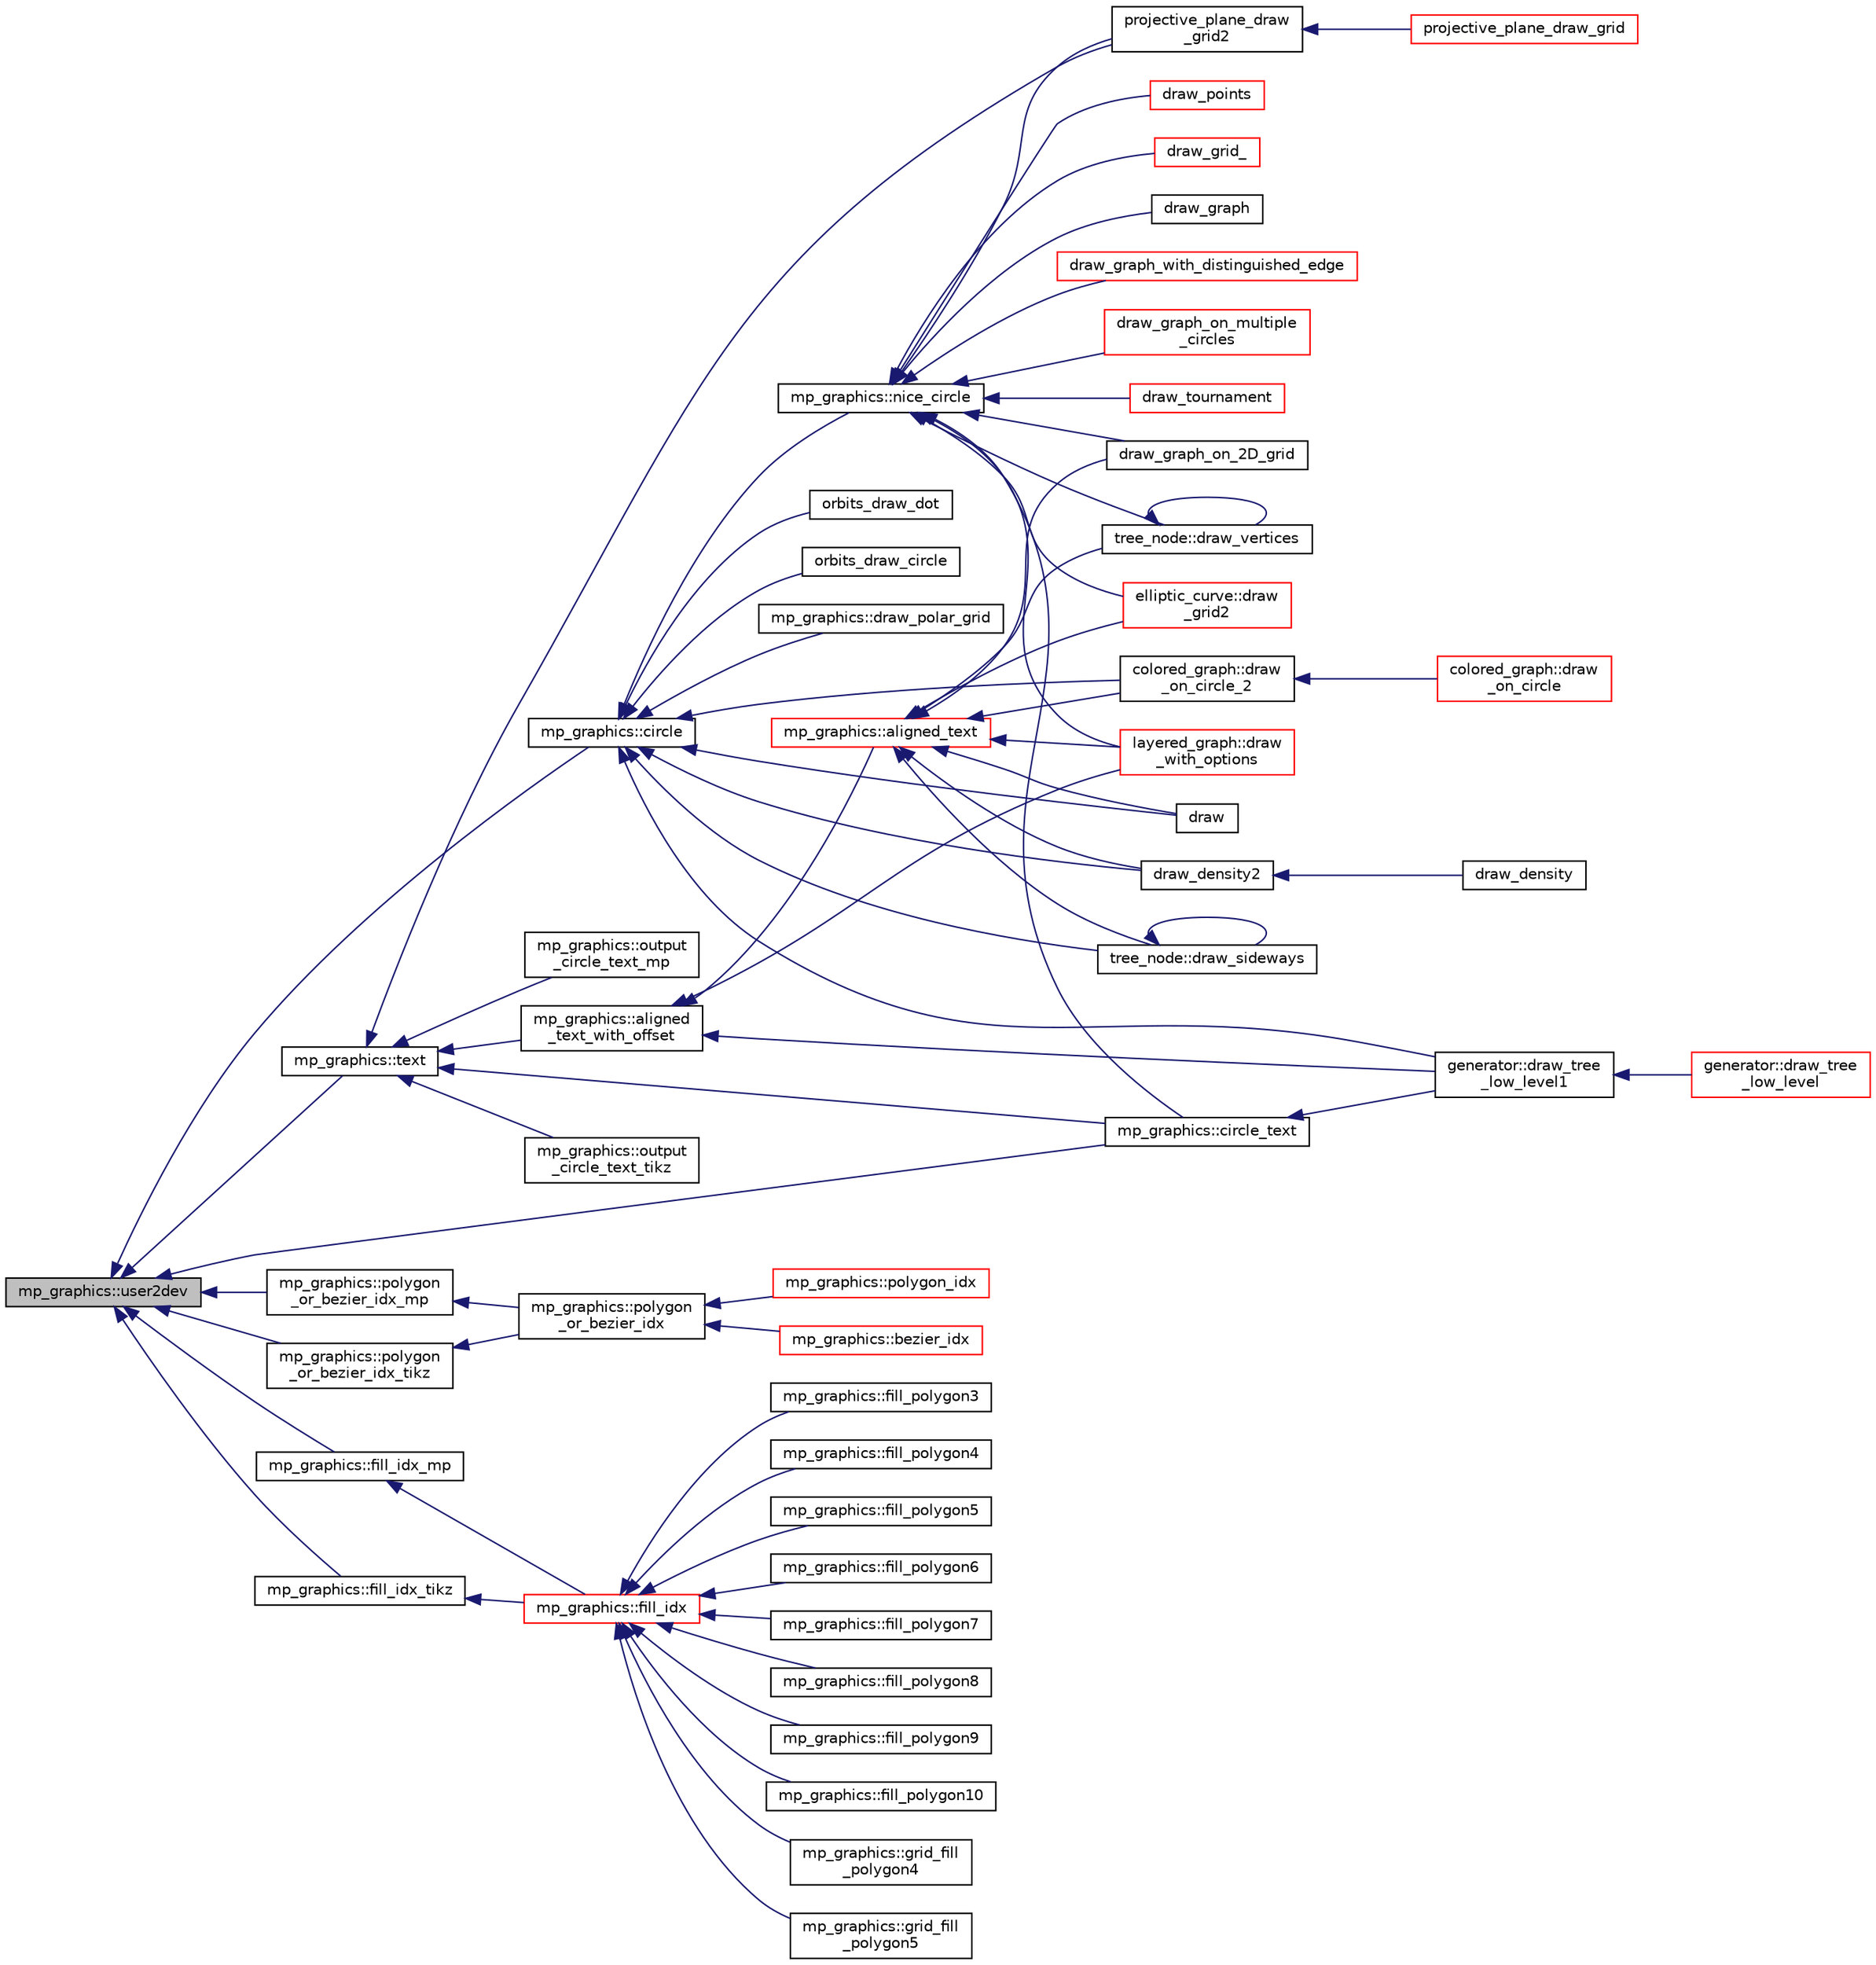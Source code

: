 digraph "mp_graphics::user2dev"
{
  edge [fontname="Helvetica",fontsize="10",labelfontname="Helvetica",labelfontsize="10"];
  node [fontname="Helvetica",fontsize="10",shape=record];
  rankdir="LR";
  Node8093 [label="mp_graphics::user2dev",height=0.2,width=0.4,color="black", fillcolor="grey75", style="filled", fontcolor="black"];
  Node8093 -> Node8094 [dir="back",color="midnightblue",fontsize="10",style="solid",fontname="Helvetica"];
  Node8094 [label="mp_graphics::text",height=0.2,width=0.4,color="black", fillcolor="white", style="filled",URL="$da/d2c/classmp__graphics.html#ae92ece77cf1942bfee760d6cf854b74b"];
  Node8094 -> Node8095 [dir="back",color="midnightblue",fontsize="10",style="solid",fontname="Helvetica"];
  Node8095 [label="mp_graphics::aligned\l_text_with_offset",height=0.2,width=0.4,color="black", fillcolor="white", style="filled",URL="$da/d2c/classmp__graphics.html#a3b5a8558ee721bd8b9ed36e732317679"];
  Node8095 -> Node8096 [dir="back",color="midnightblue",fontsize="10",style="solid",fontname="Helvetica"];
  Node8096 [label="layered_graph::draw\l_with_options",height=0.2,width=0.4,color="red", fillcolor="white", style="filled",URL="$da/db1/classlayered__graph.html#a4c76e40c6cf5bfb2ab2df20c33e846bc"];
  Node8095 -> Node8122 [dir="back",color="midnightblue",fontsize="10",style="solid",fontname="Helvetica"];
  Node8122 [label="mp_graphics::aligned_text",height=0.2,width=0.4,color="red", fillcolor="white", style="filled",URL="$da/d2c/classmp__graphics.html#a52ca0d0e39640fe15c6a8bd8633c9e5a"];
  Node8122 -> Node8126 [dir="back",color="midnightblue",fontsize="10",style="solid",fontname="Helvetica"];
  Node8126 [label="colored_graph::draw\l_on_circle_2",height=0.2,width=0.4,color="black", fillcolor="white", style="filled",URL="$dc/de2/classcolored__graph.html#a5491c0aa5ba7e60fb694fe7fbbc5ce8a"];
  Node8126 -> Node8127 [dir="back",color="midnightblue",fontsize="10",style="solid",fontname="Helvetica"];
  Node8127 [label="colored_graph::draw\l_on_circle",height=0.2,width=0.4,color="red", fillcolor="white", style="filled",URL="$dc/de2/classcolored__graph.html#af5b7af38772c569cc0d6ab1d7c1fe20b"];
  Node8122 -> Node8096 [dir="back",color="midnightblue",fontsize="10",style="solid",fontname="Helvetica"];
  Node8122 -> Node8135 [dir="back",color="midnightblue",fontsize="10",style="solid",fontname="Helvetica"];
  Node8135 [label="draw",height=0.2,width=0.4,color="black", fillcolor="white", style="filled",URL="$d7/d04/graphics_8h.html#a2f0462cf6d66f0096ed82a8dad6e4c3d"];
  Node8122 -> Node8138 [dir="back",color="midnightblue",fontsize="10",style="solid",fontname="Helvetica"];
  Node8138 [label="draw_graph_on_2D_grid",height=0.2,width=0.4,color="black", fillcolor="white", style="filled",URL="$d7/d04/graphics_8h.html#af1fb7eed73ca4b08ce41329c6b843f6b"];
  Node8122 -> Node8152 [dir="back",color="midnightblue",fontsize="10",style="solid",fontname="Helvetica"];
  Node8152 [label="draw_density2",height=0.2,width=0.4,color="black", fillcolor="white", style="filled",URL="$de/dea/plot_8_c.html#a4325acc4eb31709cb6d3e5055c5196de"];
  Node8152 -> Node8153 [dir="back",color="midnightblue",fontsize="10",style="solid",fontname="Helvetica"];
  Node8153 [label="draw_density",height=0.2,width=0.4,color="black", fillcolor="white", style="filled",URL="$de/dea/plot_8_c.html#aacb709615412b4c930421172d579dbba"];
  Node8122 -> Node8131 [dir="back",color="midnightblue",fontsize="10",style="solid",fontname="Helvetica"];
  Node8131 [label="tree_node::draw_vertices",height=0.2,width=0.4,color="black", fillcolor="white", style="filled",URL="$df/dbf/classtree__node.html#a8eaf9ec1be67f5e8110b8b38fbe8a7ab"];
  Node8131 -> Node8131 [dir="back",color="midnightblue",fontsize="10",style="solid",fontname="Helvetica"];
  Node8122 -> Node8156 [dir="back",color="midnightblue",fontsize="10",style="solid",fontname="Helvetica"];
  Node8156 [label="tree_node::draw_sideways",height=0.2,width=0.4,color="black", fillcolor="white", style="filled",URL="$df/dbf/classtree__node.html#a9b2f0bf6523c86a1fe755f6186180adb"];
  Node8156 -> Node8156 [dir="back",color="midnightblue",fontsize="10",style="solid",fontname="Helvetica"];
  Node8122 -> Node8150 [dir="back",color="midnightblue",fontsize="10",style="solid",fontname="Helvetica"];
  Node8150 [label="elliptic_curve::draw\l_grid2",height=0.2,width=0.4,color="red", fillcolor="white", style="filled",URL="$d3/dea/classelliptic__curve.html#a20f858541aed9bfaabdf69b10f18cdbe"];
  Node8095 -> Node8157 [dir="back",color="midnightblue",fontsize="10",style="solid",fontname="Helvetica"];
  Node8157 [label="generator::draw_tree\l_low_level1",height=0.2,width=0.4,color="black", fillcolor="white", style="filled",URL="$d7/d73/classgenerator.html#a05c91a8f773c25fbad2e806201d5f0d3"];
  Node8157 -> Node8158 [dir="back",color="midnightblue",fontsize="10",style="solid",fontname="Helvetica"];
  Node8158 [label="generator::draw_tree\l_low_level",height=0.2,width=0.4,color="red", fillcolor="white", style="filled",URL="$d7/d73/classgenerator.html#a7ec4c0902ecfc19049792b60526ae446"];
  Node8094 -> Node8210 [dir="back",color="midnightblue",fontsize="10",style="solid",fontname="Helvetica"];
  Node8210 [label="mp_graphics::circle_text",height=0.2,width=0.4,color="black", fillcolor="white", style="filled",URL="$da/d2c/classmp__graphics.html#aa50563fd445efab70c7abc5700c6049b"];
  Node8210 -> Node8157 [dir="back",color="midnightblue",fontsize="10",style="solid",fontname="Helvetica"];
  Node8094 -> Node8211 [dir="back",color="midnightblue",fontsize="10",style="solid",fontname="Helvetica"];
  Node8211 [label="mp_graphics::output\l_circle_text_mp",height=0.2,width=0.4,color="black", fillcolor="white", style="filled",URL="$da/d2c/classmp__graphics.html#a26ee112bf3b6577bc197456632fc5d94"];
  Node8094 -> Node8212 [dir="back",color="midnightblue",fontsize="10",style="solid",fontname="Helvetica"];
  Node8212 [label="mp_graphics::output\l_circle_text_tikz",height=0.2,width=0.4,color="black", fillcolor="white", style="filled",URL="$da/d2c/classmp__graphics.html#ac00ec544b0f24fb84caae9f6ef174c84"];
  Node8094 -> Node8143 [dir="back",color="midnightblue",fontsize="10",style="solid",fontname="Helvetica"];
  Node8143 [label="projective_plane_draw\l_grid2",height=0.2,width=0.4,color="black", fillcolor="white", style="filled",URL="$de/dea/plot_8_c.html#ab39804332acaaaaa6c7f3fd56ac914b3"];
  Node8143 -> Node8144 [dir="back",color="midnightblue",fontsize="10",style="solid",fontname="Helvetica"];
  Node8144 [label="projective_plane_draw_grid",height=0.2,width=0.4,color="red", fillcolor="white", style="filled",URL="$de/dea/plot_8_c.html#a40dac96f82a9acafbf7d017f601b9880"];
  Node8093 -> Node8213 [dir="back",color="midnightblue",fontsize="10",style="solid",fontname="Helvetica"];
  Node8213 [label="mp_graphics::circle",height=0.2,width=0.4,color="black", fillcolor="white", style="filled",URL="$da/d2c/classmp__graphics.html#a0e1e32cdfd93dd41678a1dda2671ab6e"];
  Node8213 -> Node8126 [dir="back",color="midnightblue",fontsize="10",style="solid",fontname="Helvetica"];
  Node8213 -> Node8214 [dir="back",color="midnightblue",fontsize="10",style="solid",fontname="Helvetica"];
  Node8214 [label="orbits_draw_dot",height=0.2,width=0.4,color="black", fillcolor="white", style="filled",URL="$d9/d29/draw_8_c.html#a20a270e8cc52b4a32cdd36bfa75d849e"];
  Node8213 -> Node8215 [dir="back",color="midnightblue",fontsize="10",style="solid",fontname="Helvetica"];
  Node8215 [label="orbits_draw_circle",height=0.2,width=0.4,color="black", fillcolor="white", style="filled",URL="$d9/d29/draw_8_c.html#aab67c26d29e82151142b788f15c5fe1e"];
  Node8213 -> Node8135 [dir="back",color="midnightblue",fontsize="10",style="solid",fontname="Helvetica"];
  Node8213 -> Node8216 [dir="back",color="midnightblue",fontsize="10",style="solid",fontname="Helvetica"];
  Node8216 [label="mp_graphics::draw_polar_grid",height=0.2,width=0.4,color="black", fillcolor="white", style="filled",URL="$da/d2c/classmp__graphics.html#a6fddb7e055dd8099413f41489342fcff"];
  Node8213 -> Node8217 [dir="back",color="midnightblue",fontsize="10",style="solid",fontname="Helvetica"];
  Node8217 [label="mp_graphics::nice_circle",height=0.2,width=0.4,color="black", fillcolor="white", style="filled",URL="$da/d2c/classmp__graphics.html#a29055ee6a26b527757614c4e75911ade"];
  Node8217 -> Node8218 [dir="back",color="midnightblue",fontsize="10",style="solid",fontname="Helvetica"];
  Node8218 [label="draw_points",height=0.2,width=0.4,color="red", fillcolor="white", style="filled",URL="$d4/de8/conic_8_c.html#aee69d86bdad98af95960ee1aa7effa3a"];
  Node8217 -> Node8219 [dir="back",color="midnightblue",fontsize="10",style="solid",fontname="Helvetica"];
  Node8219 [label="draw_grid_",height=0.2,width=0.4,color="red", fillcolor="white", style="filled",URL="$da/d6d/field_8_c.html#a7d63b7cbb41f5eee173cf829ac238a23"];
  Node8217 -> Node8096 [dir="back",color="midnightblue",fontsize="10",style="solid",fontname="Helvetica"];
  Node8217 -> Node8222 [dir="back",color="midnightblue",fontsize="10",style="solid",fontname="Helvetica"];
  Node8222 [label="draw_graph",height=0.2,width=0.4,color="black", fillcolor="white", style="filled",URL="$d7/d04/graphics_8h.html#af937131778e8fbd30fd890cf5423f839"];
  Node8217 -> Node8223 [dir="back",color="midnightblue",fontsize="10",style="solid",fontname="Helvetica"];
  Node8223 [label="draw_graph_with_distinguished_edge",height=0.2,width=0.4,color="red", fillcolor="white", style="filled",URL="$d7/d04/graphics_8h.html#a988569053fbe52d7320623c4e27b8aca"];
  Node8217 -> Node8225 [dir="back",color="midnightblue",fontsize="10",style="solid",fontname="Helvetica"];
  Node8225 [label="draw_graph_on_multiple\l_circles",height=0.2,width=0.4,color="red", fillcolor="white", style="filled",URL="$d7/d04/graphics_8h.html#a63ab8fc9db24e6b7a4d0c2994ebb5013"];
  Node8217 -> Node8138 [dir="back",color="midnightblue",fontsize="10",style="solid",fontname="Helvetica"];
  Node8217 -> Node8229 [dir="back",color="midnightblue",fontsize="10",style="solid",fontname="Helvetica"];
  Node8229 [label="draw_tournament",height=0.2,width=0.4,color="red", fillcolor="white", style="filled",URL="$d7/d04/graphics_8h.html#abdcf81159ed67c2b19501ea77dbbf6c9"];
  Node8217 -> Node8210 [dir="back",color="midnightblue",fontsize="10",style="solid",fontname="Helvetica"];
  Node8217 -> Node8143 [dir="back",color="midnightblue",fontsize="10",style="solid",fontname="Helvetica"];
  Node8217 -> Node8131 [dir="back",color="midnightblue",fontsize="10",style="solid",fontname="Helvetica"];
  Node8217 -> Node8150 [dir="back",color="midnightblue",fontsize="10",style="solid",fontname="Helvetica"];
  Node8213 -> Node8152 [dir="back",color="midnightblue",fontsize="10",style="solid",fontname="Helvetica"];
  Node8213 -> Node8156 [dir="back",color="midnightblue",fontsize="10",style="solid",fontname="Helvetica"];
  Node8213 -> Node8157 [dir="back",color="midnightblue",fontsize="10",style="solid",fontname="Helvetica"];
  Node8093 -> Node8210 [dir="back",color="midnightblue",fontsize="10",style="solid",fontname="Helvetica"];
  Node8093 -> Node8232 [dir="back",color="midnightblue",fontsize="10",style="solid",fontname="Helvetica"];
  Node8232 [label="mp_graphics::polygon\l_or_bezier_idx_mp",height=0.2,width=0.4,color="black", fillcolor="white", style="filled",URL="$da/d2c/classmp__graphics.html#ac1c736f6c02abd6df696eb949c3513ac"];
  Node8232 -> Node8233 [dir="back",color="midnightblue",fontsize="10",style="solid",fontname="Helvetica"];
  Node8233 [label="mp_graphics::polygon\l_or_bezier_idx",height=0.2,width=0.4,color="black", fillcolor="white", style="filled",URL="$da/d2c/classmp__graphics.html#ac67f20507b7b4f592e9ed90aaa1f472a"];
  Node8233 -> Node8234 [dir="back",color="midnightblue",fontsize="10",style="solid",fontname="Helvetica"];
  Node8234 [label="mp_graphics::polygon_idx",height=0.2,width=0.4,color="red", fillcolor="white", style="filled",URL="$da/d2c/classmp__graphics.html#a60729a478cad572ccb9df00b0f5988df"];
  Node8233 -> Node8259 [dir="back",color="midnightblue",fontsize="10",style="solid",fontname="Helvetica"];
  Node8259 [label="mp_graphics::bezier_idx",height=0.2,width=0.4,color="red", fillcolor="white", style="filled",URL="$da/d2c/classmp__graphics.html#afb45b6b5298e90f25523210c68a69184"];
  Node8093 -> Node8267 [dir="back",color="midnightblue",fontsize="10",style="solid",fontname="Helvetica"];
  Node8267 [label="mp_graphics::fill_idx_mp",height=0.2,width=0.4,color="black", fillcolor="white", style="filled",URL="$da/d2c/classmp__graphics.html#a54cc0cb42fd5e93e7519d3b71c5fe6dc"];
  Node8267 -> Node8268 [dir="back",color="midnightblue",fontsize="10",style="solid",fontname="Helvetica"];
  Node8268 [label="mp_graphics::fill_idx",height=0.2,width=0.4,color="red", fillcolor="white", style="filled",URL="$da/d2c/classmp__graphics.html#a185e833954f00af0df61939e3b3da294"];
  Node8268 -> Node8269 [dir="back",color="midnightblue",fontsize="10",style="solid",fontname="Helvetica"];
  Node8269 [label="mp_graphics::grid_fill\l_polygon4",height=0.2,width=0.4,color="black", fillcolor="white", style="filled",URL="$da/d2c/classmp__graphics.html#aa716f1eb8c6738f1f3d3fb8af5925aa3"];
  Node8268 -> Node8270 [dir="back",color="midnightblue",fontsize="10",style="solid",fontname="Helvetica"];
  Node8270 [label="mp_graphics::grid_fill\l_polygon5",height=0.2,width=0.4,color="black", fillcolor="white", style="filled",URL="$da/d2c/classmp__graphics.html#ae1a25d835e13f3e2bad90972f5f68494"];
  Node8268 -> Node8271 [dir="back",color="midnightblue",fontsize="10",style="solid",fontname="Helvetica"];
  Node8271 [label="mp_graphics::fill_polygon3",height=0.2,width=0.4,color="black", fillcolor="white", style="filled",URL="$da/d2c/classmp__graphics.html#a34e1a9951b2d27c088b8f5f6c2ccf0be"];
  Node8268 -> Node8272 [dir="back",color="midnightblue",fontsize="10",style="solid",fontname="Helvetica"];
  Node8272 [label="mp_graphics::fill_polygon4",height=0.2,width=0.4,color="black", fillcolor="white", style="filled",URL="$da/d2c/classmp__graphics.html#a2ad6347434ca3a2be7a1fc99d09e59cf"];
  Node8268 -> Node8273 [dir="back",color="midnightblue",fontsize="10",style="solid",fontname="Helvetica"];
  Node8273 [label="mp_graphics::fill_polygon5",height=0.2,width=0.4,color="black", fillcolor="white", style="filled",URL="$da/d2c/classmp__graphics.html#a6d1adde8df10147cb4244cf1e65626ef"];
  Node8268 -> Node8274 [dir="back",color="midnightblue",fontsize="10",style="solid",fontname="Helvetica"];
  Node8274 [label="mp_graphics::fill_polygon6",height=0.2,width=0.4,color="black", fillcolor="white", style="filled",URL="$da/d2c/classmp__graphics.html#a25bc586443641c2e69e1231373d91ceb"];
  Node8268 -> Node8275 [dir="back",color="midnightblue",fontsize="10",style="solid",fontname="Helvetica"];
  Node8275 [label="mp_graphics::fill_polygon7",height=0.2,width=0.4,color="black", fillcolor="white", style="filled",URL="$da/d2c/classmp__graphics.html#a574f077d9b2bc551e259050d3b5f0486"];
  Node8268 -> Node8276 [dir="back",color="midnightblue",fontsize="10",style="solid",fontname="Helvetica"];
  Node8276 [label="mp_graphics::fill_polygon8",height=0.2,width=0.4,color="black", fillcolor="white", style="filled",URL="$da/d2c/classmp__graphics.html#a73fa4da86541420bb87c0b7000a160b8"];
  Node8268 -> Node8277 [dir="back",color="midnightblue",fontsize="10",style="solid",fontname="Helvetica"];
  Node8277 [label="mp_graphics::fill_polygon9",height=0.2,width=0.4,color="black", fillcolor="white", style="filled",URL="$da/d2c/classmp__graphics.html#a284ff43ba4e4dd5135ecbc3258bddae9"];
  Node8268 -> Node8278 [dir="back",color="midnightblue",fontsize="10",style="solid",fontname="Helvetica"];
  Node8278 [label="mp_graphics::fill_polygon10",height=0.2,width=0.4,color="black", fillcolor="white", style="filled",URL="$da/d2c/classmp__graphics.html#ad4bdfab77b071e9ec87c321973f39d85"];
  Node8093 -> Node8280 [dir="back",color="midnightblue",fontsize="10",style="solid",fontname="Helvetica"];
  Node8280 [label="mp_graphics::polygon\l_or_bezier_idx_tikz",height=0.2,width=0.4,color="black", fillcolor="white", style="filled",URL="$da/d2c/classmp__graphics.html#ae266ecef91f4cd8a6fd4054b17354370"];
  Node8280 -> Node8233 [dir="back",color="midnightblue",fontsize="10",style="solid",fontname="Helvetica"];
  Node8093 -> Node8281 [dir="back",color="midnightblue",fontsize="10",style="solid",fontname="Helvetica"];
  Node8281 [label="mp_graphics::fill_idx_tikz",height=0.2,width=0.4,color="black", fillcolor="white", style="filled",URL="$da/d2c/classmp__graphics.html#a6d871b98a58914222b7ad34af1b699ca"];
  Node8281 -> Node8268 [dir="back",color="midnightblue",fontsize="10",style="solid",fontname="Helvetica"];
}
